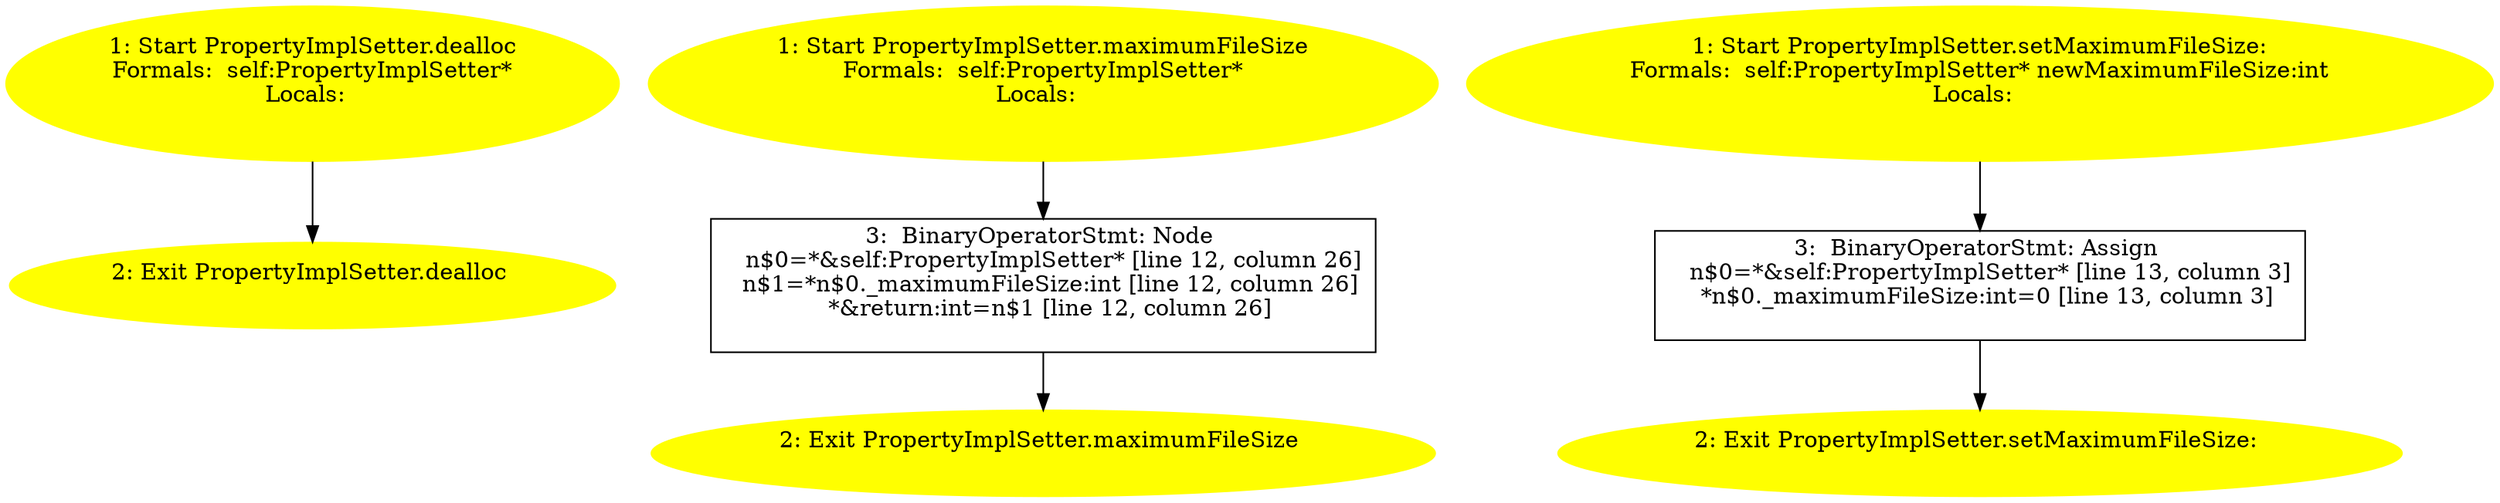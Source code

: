 /* @generated */
digraph cfg {
"dealloc#PropertyImplSetter#[insta.86958382b1e29a79_1" [label="1: Start PropertyImplSetter.dealloc\nFormals:  self:PropertyImplSetter*\nLocals:  \n  " color=yellow style=filled]
	

	 "dealloc#PropertyImplSetter#[insta.86958382b1e29a79_1" -> "dealloc#PropertyImplSetter#[insta.86958382b1e29a79_2" ;
"dealloc#PropertyImplSetter#[insta.86958382b1e29a79_2" [label="2: Exit PropertyImplSetter.dealloc \n  " color=yellow style=filled]
	

"maximumFileSize#PropertyImplSette.aeac3f0f0d0d7966_1" [label="1: Start PropertyImplSetter.maximumFileSize\nFormals:  self:PropertyImplSetter*\nLocals:  \n  " color=yellow style=filled]
	

	 "maximumFileSize#PropertyImplSette.aeac3f0f0d0d7966_1" -> "maximumFileSize#PropertyImplSette.aeac3f0f0d0d7966_3" ;
"maximumFileSize#PropertyImplSette.aeac3f0f0d0d7966_2" [label="2: Exit PropertyImplSetter.maximumFileSize \n  " color=yellow style=filled]
	

"maximumFileSize#PropertyImplSette.aeac3f0f0d0d7966_3" [label="3:  BinaryOperatorStmt: Node \n   n$0=*&self:PropertyImplSetter* [line 12, column 26]\n  n$1=*n$0._maximumFileSize:int [line 12, column 26]\n  *&return:int=n$1 [line 12, column 26]\n " shape="box"]
	

	 "maximumFileSize#PropertyImplSette.aeac3f0f0d0d7966_3" -> "maximumFileSize#PropertyImplSette.aeac3f0f0d0d7966_2" ;
"setMaximumFileSize:#PropertyImplS.eaa284f8ab7d4572_1" [label="1: Start PropertyImplSetter.setMaximumFileSize:\nFormals:  self:PropertyImplSetter* newMaximumFileSize:int\nLocals:  \n  " color=yellow style=filled]
	

	 "setMaximumFileSize:#PropertyImplS.eaa284f8ab7d4572_1" -> "setMaximumFileSize:#PropertyImplS.eaa284f8ab7d4572_3" ;
"setMaximumFileSize:#PropertyImplS.eaa284f8ab7d4572_2" [label="2: Exit PropertyImplSetter.setMaximumFileSize: \n  " color=yellow style=filled]
	

"setMaximumFileSize:#PropertyImplS.eaa284f8ab7d4572_3" [label="3:  BinaryOperatorStmt: Assign \n   n$0=*&self:PropertyImplSetter* [line 13, column 3]\n  *n$0._maximumFileSize:int=0 [line 13, column 3]\n " shape="box"]
	

	 "setMaximumFileSize:#PropertyImplS.eaa284f8ab7d4572_3" -> "setMaximumFileSize:#PropertyImplS.eaa284f8ab7d4572_2" ;
}
